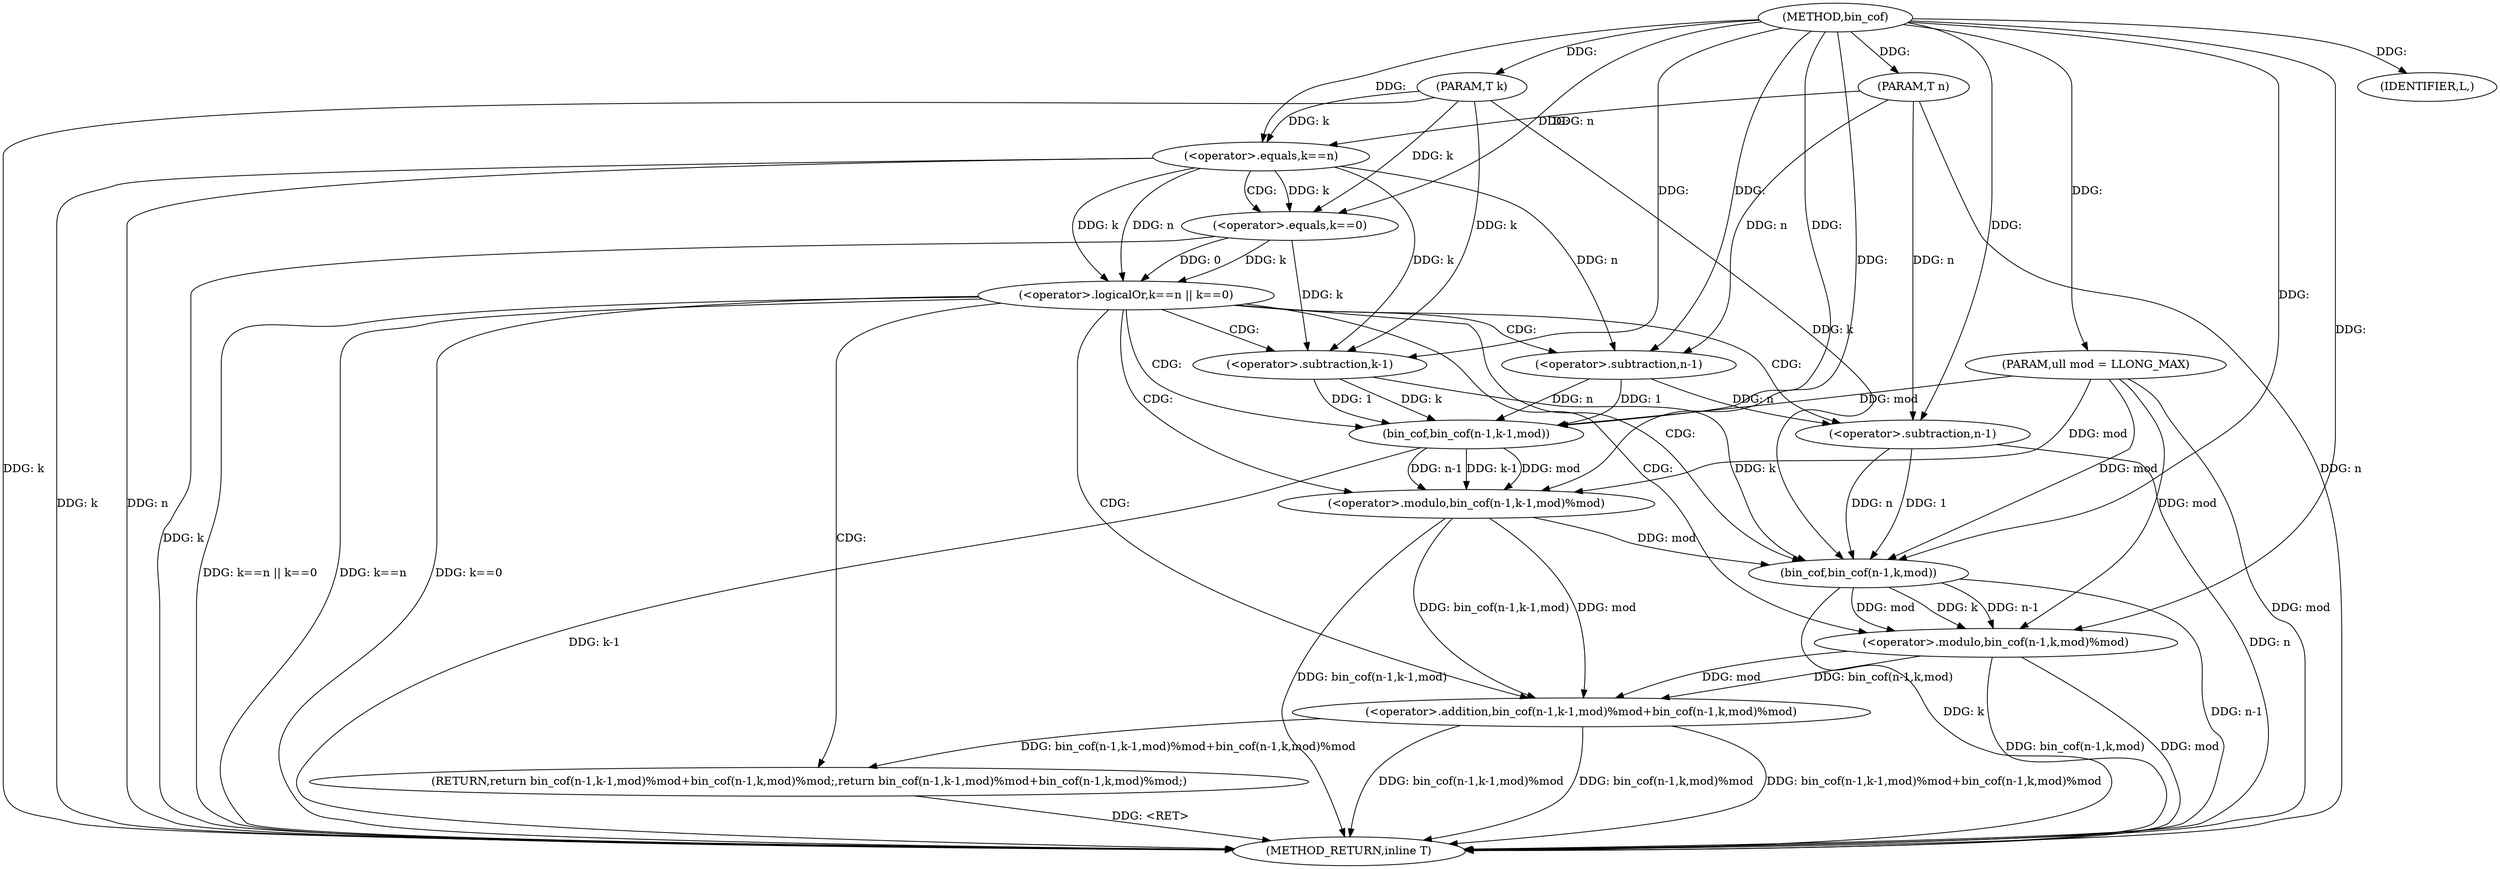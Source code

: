 digraph "bin_cof" {  
"1000179" [label = "(METHOD,bin_cof)" ]
"1000214" [label = "(METHOD_RETURN,inline T)" ]
"1000180" [label = "(PARAM,T n)" ]
"1000181" [label = "(PARAM,T k)" ]
"1000182" [label = "(PARAM,ull mod = LLONG_MAX)" ]
"1000213" [label = "(IDENTIFIER,L,)" ]
"1000185" [label = "(<operator>.logicalOr,k==n || k==0)" ]
"1000193" [label = "(RETURN,return bin_cof(n-1,k-1,mod)%mod+bin_cof(n-1,k,mod)%mod;,return bin_cof(n-1,k-1,mod)%mod+bin_cof(n-1,k,mod)%mod;)" ]
"1000186" [label = "(<operator>.equals,k==n)" ]
"1000189" [label = "(<operator>.equals,k==0)" ]
"1000194" [label = "(<operator>.addition,bin_cof(n-1,k-1,mod)%mod+bin_cof(n-1,k,mod)%mod)" ]
"1000195" [label = "(<operator>.modulo,bin_cof(n-1,k-1,mod)%mod)" ]
"1000205" [label = "(<operator>.modulo,bin_cof(n-1,k,mod)%mod)" ]
"1000196" [label = "(bin_cof,bin_cof(n-1,k-1,mod))" ]
"1000206" [label = "(bin_cof,bin_cof(n-1,k,mod))" ]
"1000197" [label = "(<operator>.subtraction,n-1)" ]
"1000200" [label = "(<operator>.subtraction,k-1)" ]
"1000207" [label = "(<operator>.subtraction,n-1)" ]
  "1000193" -> "1000214"  [ label = "DDG: <RET>"] 
  "1000180" -> "1000214"  [ label = "DDG: n"] 
  "1000181" -> "1000214"  [ label = "DDG: k"] 
  "1000182" -> "1000214"  [ label = "DDG: mod"] 
  "1000186" -> "1000214"  [ label = "DDG: k"] 
  "1000186" -> "1000214"  [ label = "DDG: n"] 
  "1000185" -> "1000214"  [ label = "DDG: k==n"] 
  "1000189" -> "1000214"  [ label = "DDG: k"] 
  "1000185" -> "1000214"  [ label = "DDG: k==0"] 
  "1000185" -> "1000214"  [ label = "DDG: k==n || k==0"] 
  "1000196" -> "1000214"  [ label = "DDG: k-1"] 
  "1000195" -> "1000214"  [ label = "DDG: bin_cof(n-1,k-1,mod)"] 
  "1000194" -> "1000214"  [ label = "DDG: bin_cof(n-1,k-1,mod)%mod"] 
  "1000207" -> "1000214"  [ label = "DDG: n"] 
  "1000206" -> "1000214"  [ label = "DDG: n-1"] 
  "1000206" -> "1000214"  [ label = "DDG: k"] 
  "1000205" -> "1000214"  [ label = "DDG: bin_cof(n-1,k,mod)"] 
  "1000205" -> "1000214"  [ label = "DDG: mod"] 
  "1000194" -> "1000214"  [ label = "DDG: bin_cof(n-1,k,mod)%mod"] 
  "1000194" -> "1000214"  [ label = "DDG: bin_cof(n-1,k-1,mod)%mod+bin_cof(n-1,k,mod)%mod"] 
  "1000179" -> "1000180"  [ label = "DDG: "] 
  "1000179" -> "1000181"  [ label = "DDG: "] 
  "1000179" -> "1000182"  [ label = "DDG: "] 
  "1000179" -> "1000213"  [ label = "DDG: "] 
  "1000186" -> "1000185"  [ label = "DDG: n"] 
  "1000186" -> "1000185"  [ label = "DDG: k"] 
  "1000189" -> "1000185"  [ label = "DDG: 0"] 
  "1000189" -> "1000185"  [ label = "DDG: k"] 
  "1000194" -> "1000193"  [ label = "DDG: bin_cof(n-1,k-1,mod)%mod+bin_cof(n-1,k,mod)%mod"] 
  "1000181" -> "1000186"  [ label = "DDG: k"] 
  "1000179" -> "1000186"  [ label = "DDG: "] 
  "1000180" -> "1000186"  [ label = "DDG: n"] 
  "1000186" -> "1000189"  [ label = "DDG: k"] 
  "1000181" -> "1000189"  [ label = "DDG: k"] 
  "1000179" -> "1000189"  [ label = "DDG: "] 
  "1000195" -> "1000194"  [ label = "DDG: mod"] 
  "1000195" -> "1000194"  [ label = "DDG: bin_cof(n-1,k-1,mod)"] 
  "1000205" -> "1000194"  [ label = "DDG: bin_cof(n-1,k,mod)"] 
  "1000205" -> "1000194"  [ label = "DDG: mod"] 
  "1000196" -> "1000195"  [ label = "DDG: k-1"] 
  "1000196" -> "1000195"  [ label = "DDG: mod"] 
  "1000196" -> "1000195"  [ label = "DDG: n-1"] 
  "1000182" -> "1000195"  [ label = "DDG: mod"] 
  "1000179" -> "1000195"  [ label = "DDG: "] 
  "1000206" -> "1000205"  [ label = "DDG: k"] 
  "1000206" -> "1000205"  [ label = "DDG: n-1"] 
  "1000206" -> "1000205"  [ label = "DDG: mod"] 
  "1000182" -> "1000205"  [ label = "DDG: mod"] 
  "1000179" -> "1000205"  [ label = "DDG: "] 
  "1000197" -> "1000196"  [ label = "DDG: 1"] 
  "1000197" -> "1000196"  [ label = "DDG: n"] 
  "1000200" -> "1000196"  [ label = "DDG: k"] 
  "1000200" -> "1000196"  [ label = "DDG: 1"] 
  "1000182" -> "1000196"  [ label = "DDG: mod"] 
  "1000179" -> "1000196"  [ label = "DDG: "] 
  "1000207" -> "1000206"  [ label = "DDG: 1"] 
  "1000207" -> "1000206"  [ label = "DDG: n"] 
  "1000200" -> "1000206"  [ label = "DDG: k"] 
  "1000181" -> "1000206"  [ label = "DDG: k"] 
  "1000179" -> "1000206"  [ label = "DDG: "] 
  "1000195" -> "1000206"  [ label = "DDG: mod"] 
  "1000182" -> "1000206"  [ label = "DDG: mod"] 
  "1000186" -> "1000197"  [ label = "DDG: n"] 
  "1000180" -> "1000197"  [ label = "DDG: n"] 
  "1000179" -> "1000197"  [ label = "DDG: "] 
  "1000186" -> "1000200"  [ label = "DDG: k"] 
  "1000189" -> "1000200"  [ label = "DDG: k"] 
  "1000181" -> "1000200"  [ label = "DDG: k"] 
  "1000179" -> "1000200"  [ label = "DDG: "] 
  "1000197" -> "1000207"  [ label = "DDG: n"] 
  "1000180" -> "1000207"  [ label = "DDG: n"] 
  "1000179" -> "1000207"  [ label = "DDG: "] 
  "1000185" -> "1000200"  [ label = "CDG: "] 
  "1000185" -> "1000207"  [ label = "CDG: "] 
  "1000185" -> "1000206"  [ label = "CDG: "] 
  "1000185" -> "1000205"  [ label = "CDG: "] 
  "1000185" -> "1000195"  [ label = "CDG: "] 
  "1000185" -> "1000193"  [ label = "CDG: "] 
  "1000185" -> "1000197"  [ label = "CDG: "] 
  "1000185" -> "1000194"  [ label = "CDG: "] 
  "1000185" -> "1000196"  [ label = "CDG: "] 
  "1000186" -> "1000189"  [ label = "CDG: "] 
}
